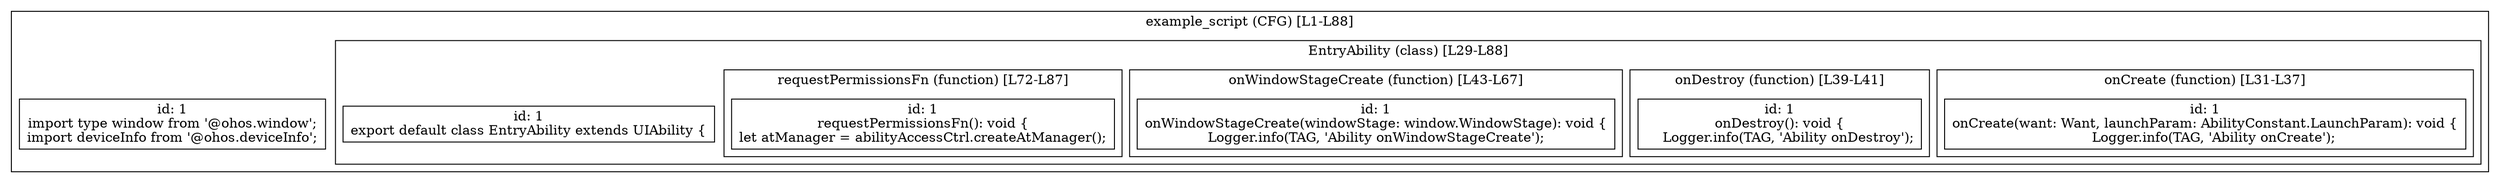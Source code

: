 digraph "9.ts" {
  subgraph "cluster_1" {
    label="example_script (CFG) [L1-L88]";
    node_1_1 [label="id: 1\nimport type window from '@ohos.window';
import deviceInfo from '@ohos.deviceInfo';", shape=box];
  subgraph "cluster_2" {
    label="EntryAbility (class) [L29-L88]";
    node_2_1 [label="id: 1\nexport default class EntryAbility extends UIAbility {", shape=box];
  subgraph "cluster_3" {
    label="onCreate (function) [L31-L37]";
    node_3_1 [label="id: 1\nonCreate(want: Want, launchParam: AbilityConstant.LaunchParam): void {
    Logger.info(TAG, 'Ability onCreate');", shape=box];
  }
  subgraph "cluster_4" {
    label="onDestroy (function) [L39-L41]";
    node_4_1 [label="id: 1\nonDestroy(): void {
    Logger.info(TAG, 'Ability onDestroy');", shape=box];
  }
  subgraph "cluster_5" {
    label="onWindowStageCreate (function) [L43-L67]";
    node_5_1 [label="id: 1\nonWindowStageCreate(windowStage: window.WindowStage): void {
Logger.info(TAG, 'Ability onWindowStageCreate');", shape=box];
  }
  subgraph "cluster_6" {
    label="requestPermissionsFn (function) [L72-L87]";
    node_6_1 [label="id: 1\nrequestPermissionsFn(): void {
let atManager = abilityAccessCtrl.createAtManager();", shape=box];
  }
  }
  }
}